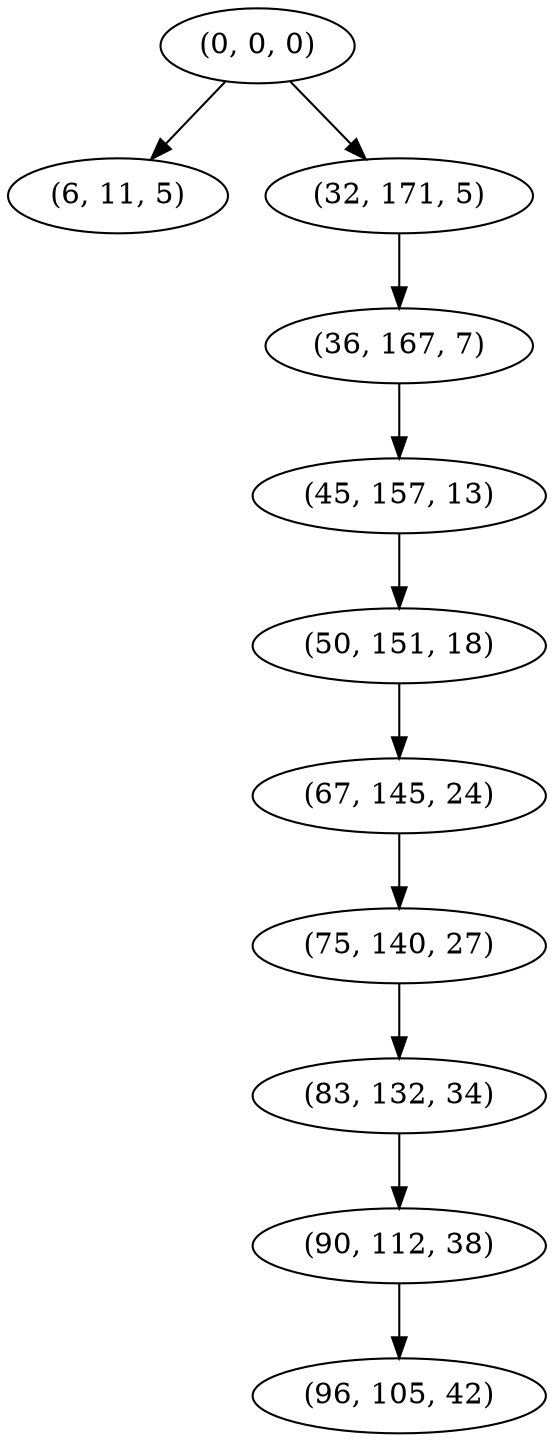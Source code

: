 digraph tree {
    "(0, 0, 0)";
    "(6, 11, 5)";
    "(32, 171, 5)";
    "(36, 167, 7)";
    "(45, 157, 13)";
    "(50, 151, 18)";
    "(67, 145, 24)";
    "(75, 140, 27)";
    "(83, 132, 34)";
    "(90, 112, 38)";
    "(96, 105, 42)";
    "(0, 0, 0)" -> "(6, 11, 5)";
    "(0, 0, 0)" -> "(32, 171, 5)";
    "(32, 171, 5)" -> "(36, 167, 7)";
    "(36, 167, 7)" -> "(45, 157, 13)";
    "(45, 157, 13)" -> "(50, 151, 18)";
    "(50, 151, 18)" -> "(67, 145, 24)";
    "(67, 145, 24)" -> "(75, 140, 27)";
    "(75, 140, 27)" -> "(83, 132, 34)";
    "(83, 132, 34)" -> "(90, 112, 38)";
    "(90, 112, 38)" -> "(96, 105, 42)";
}
